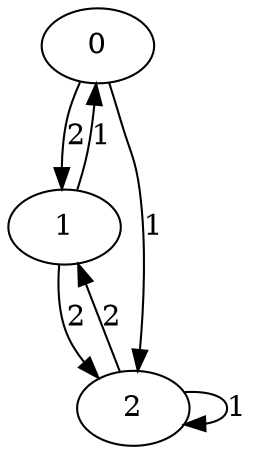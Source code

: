 digraph G {
0;
1;
2;
0->2  [label=1, weight=1];
0->1  [label=2, weight=2];
1->0  [label=1, weight=1];
1->2  [label=2, weight=2];
2->2  [label=1, weight=1];
2->1  [label=2, weight=2];
}
